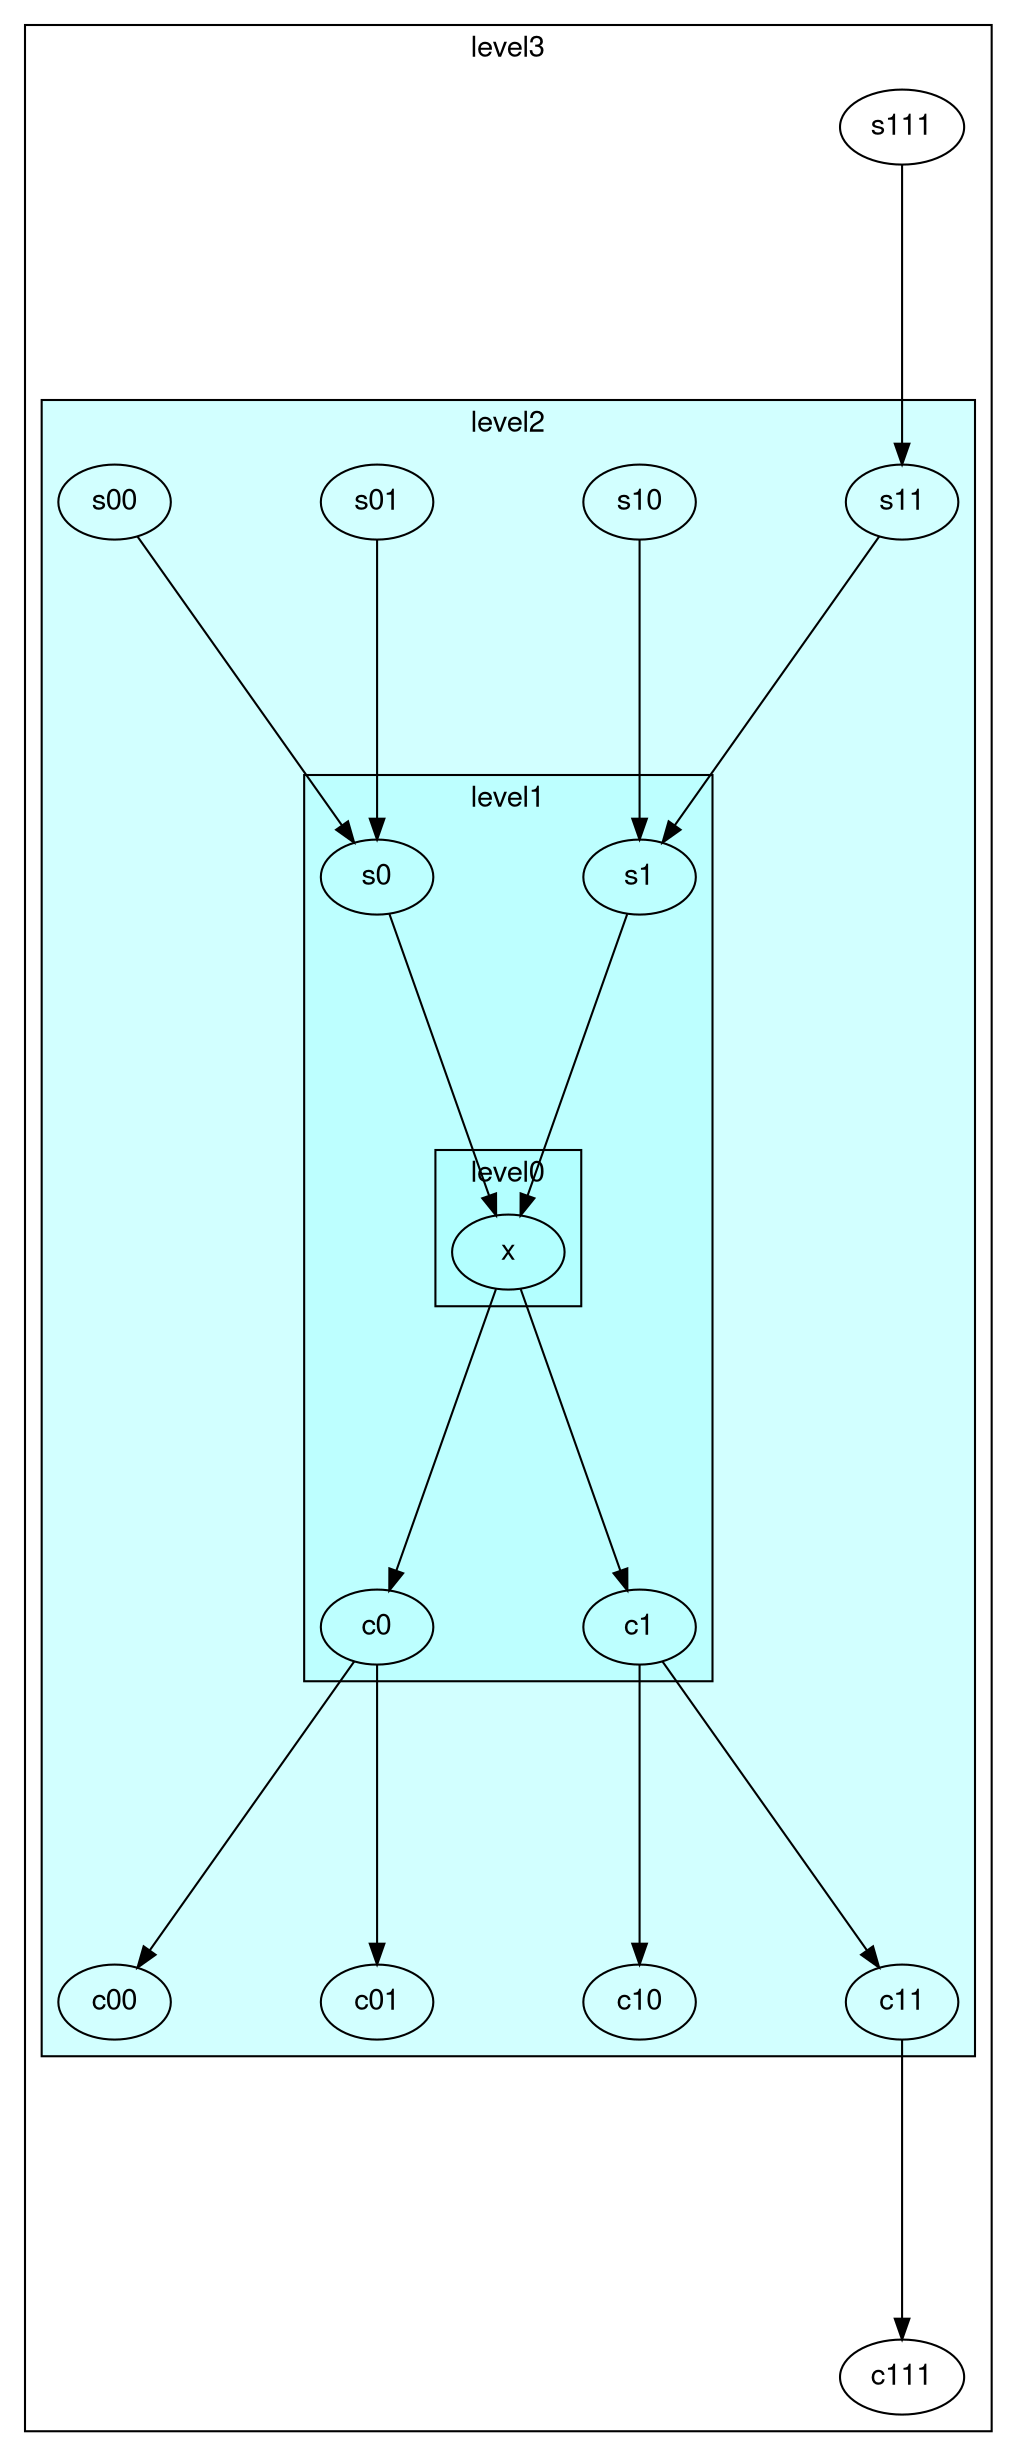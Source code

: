 digraph unix {
  graph [ dpi = 75 ]; 
  graph [nodesep = 1.0; ranksep=2];
  fontname="Helvetica,Arial,sans-serif"
  node [fontname="Helvetica,Arial,sans-serif"]
  edge [fontname="Helvetica,Arial,sans-serif"]
  subgraph cluster_level3_2 {
    label = "level3"; // scope
    s111_0 [
      label = "s111"; // node
    ];
    c111_14 [
      label = "c111"; // node
    ];
    subgraph cluster_level2_3 {
      label = "level2"; // scope
      style = filled;
      fillcolor = "#AAFFFF88";
      s11_1 [
        label = "s11"; // node
      ];
      s10_2 [
        label = "s10"; // node
      ];
      s01_3 [
        label = "s01"; // node
      ];
      s00_4 [
        label = "s00"; // node
      ];
      c00_10 [
        label = "c00"; // node
      ];
      c01_11 [
        label = "c01"; // node
      ];
      c10_12 [
        label = "c10"; // node
      ];
      c11_13 [
        label = "c11"; // node
      ];
      subgraph cluster_level1_4 {
        label = "level1"; // scope
        s1_5 [
          label = "s1"; // node
        ];
        s0_6 [
          label = "s0"; // node
        ];
        c0_8 [
          label = "c0"; // node
        ];
        c1_9 [
          label = "c1"; // node
        ];
        subgraph cluster_level0_5 {
          label = "level0"; // scope
          style = filled;
          fillcolor = "#AAFFFF88";
          x_7 [
            label = "x"; // node
          ];
          
        }
        
      }
      
    }
    
  }
  "s111_0" -> "s11_1";
  "s11_1" -> "s1_5";
  "s10_2" -> "s1_5";
  "s01_3" -> "s0_6";
  "s00_4" -> "s0_6";
  "c11_13" -> "c111_14";
  "s1_5" -> "x_7";
  "s0_6" -> "x_7";
  "c0_8" -> "c00_10";
  "c0_8" -> "c01_11";
  "c1_9" -> "c10_12";
  "c1_9" -> "c11_13";
  "x_7" -> "c0_8";
  "x_7" -> "c1_9";
}
